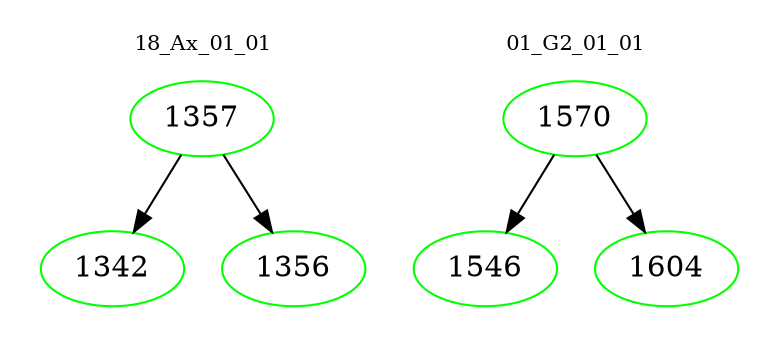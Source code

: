 digraph{
subgraph cluster_0 {
color = white
label = "18_Ax_01_01";
fontsize=10;
T0_1357 [label="1357", color="green"]
T0_1357 -> T0_1342 [color="black"]
T0_1342 [label="1342", color="green"]
T0_1357 -> T0_1356 [color="black"]
T0_1356 [label="1356", color="green"]
}
subgraph cluster_1 {
color = white
label = "01_G2_01_01";
fontsize=10;
T1_1570 [label="1570", color="green"]
T1_1570 -> T1_1546 [color="black"]
T1_1546 [label="1546", color="green"]
T1_1570 -> T1_1604 [color="black"]
T1_1604 [label="1604", color="green"]
}
}
